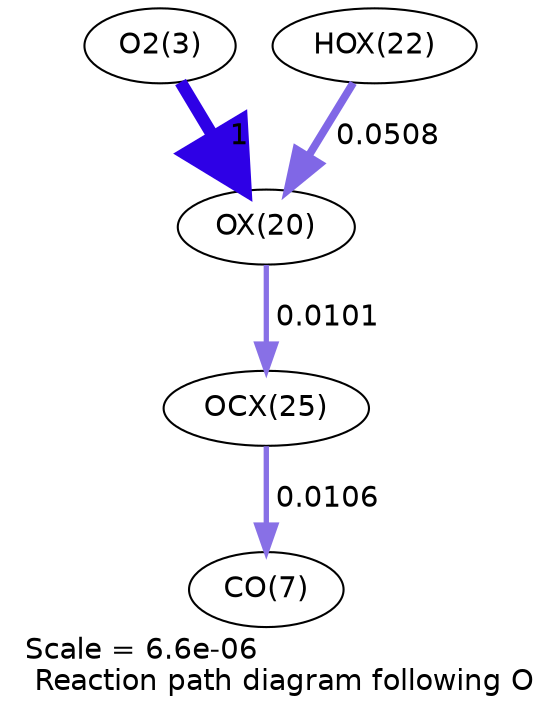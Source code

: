 digraph reaction_paths {
center=1;
s5 -> s100[fontname="Helvetica", penwidth=6, arrowsize=3, color="0.7, 1.5, 0.9"
, label=" 1"];
s102 -> s100[fontname="Helvetica", penwidth=3.75, arrowsize=1.88, color="0.7, 0.551, 0.9"
, label=" 0.0508"];
s100 -> s105[fontname="Helvetica", penwidth=2.53, arrowsize=1.27, color="0.7, 0.51, 0.9"
, label=" 0.0101"];
s105 -> s9[fontname="Helvetica", penwidth=2.57, arrowsize=1.28, color="0.7, 0.511, 0.9"
, label=" 0.0106"];
s5 [ fontname="Helvetica", label="O2(3)"];
s9 [ fontname="Helvetica", label="CO(7)"];
s100 [ fontname="Helvetica", label="OX(20)"];
s102 [ fontname="Helvetica", label="HOX(22)"];
s105 [ fontname="Helvetica", label="OCX(25)"];
 label = "Scale = 6.6e-06\l Reaction path diagram following O";
 fontname = "Helvetica";
}
